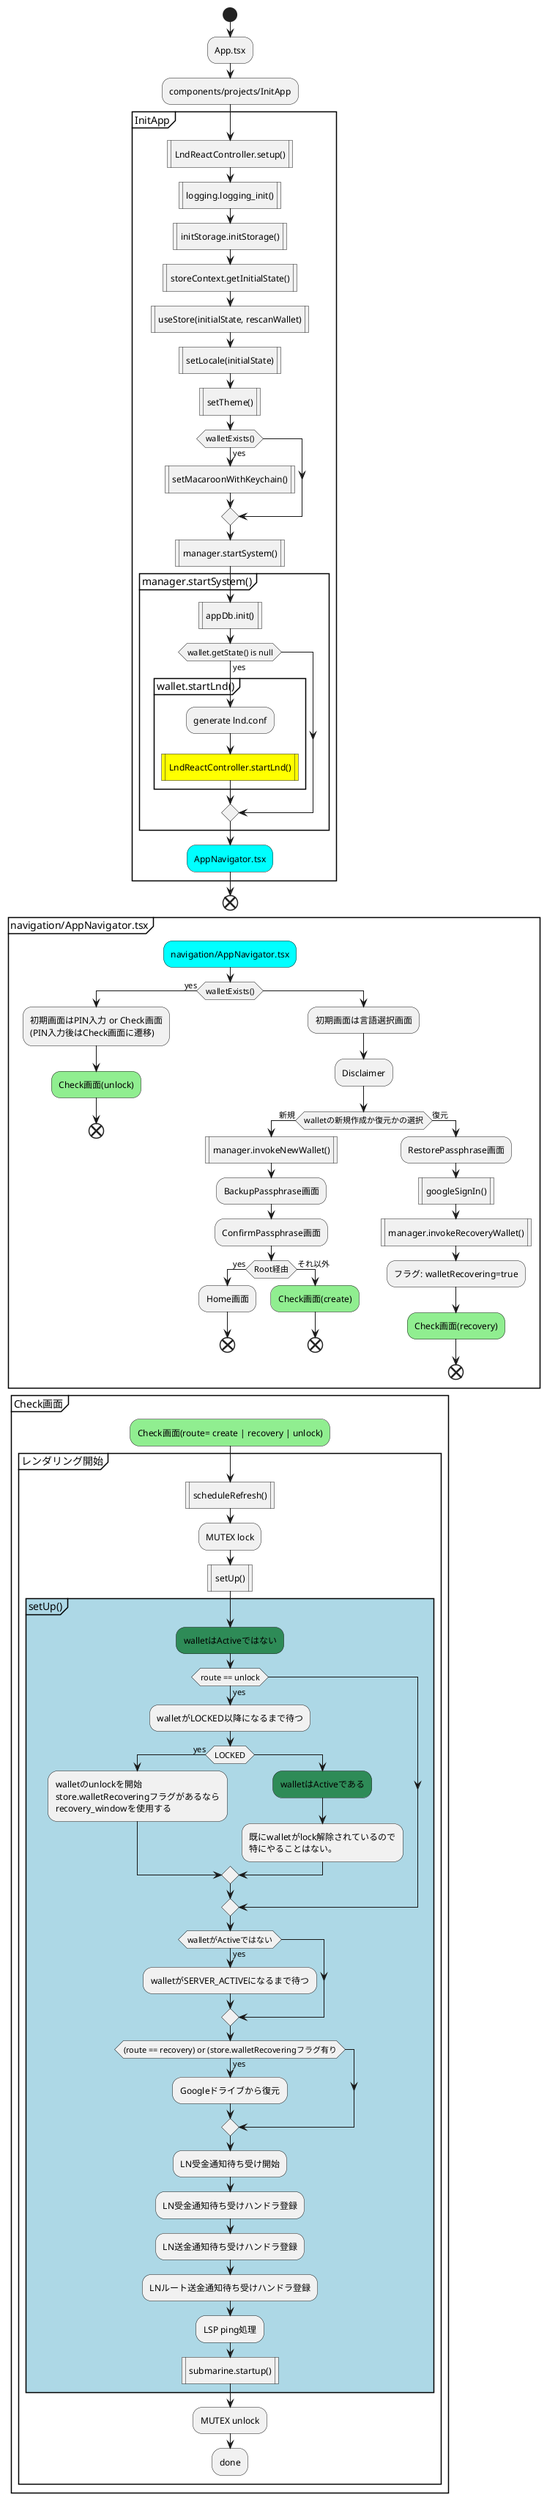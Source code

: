 @startuml wallet startup

start
:App.tsx;
:components/projects/InitApp;
group InitApp
    :LndReactController.setup()|
    :logging.logging_init()|
    :initStorage.initStorage()|
    :storeContext.getInitialState()|
    :useStore(initialState, rescanWallet)|
    :setLocale(initialState)|
    :setTheme()|
    if (walletExists()) then (yes)
        :setMacaroonWithKeychain()|
    endif
    :manager.startSystem()|
    group manager.startSystem()
        :appDb.init()|
        if (wallet.getState() is null) then (yes)
            group wallet.startLnd()
                :generate lnd.conf;
                #Yellow:LndReactController.startLnd()|
            end group
        endif
    end group
    #Cyan:AppNavigator.tsx;
end group
end

group navigation/AppNavigator.tsx
    #Cyan:navigation/AppNavigator.tsx;
    if (walletExists()) then (yes)
        :初期画面はPIN入力 or Check画面\n(PIN入力後はCheck画面に遷移);
        #LightGreen:Check画面(unlock);
        end
    else
        :初期画面は言語選択画面;
        :Disclaimer;
        if (walletの新規作成か復元かの選択) then (新規)
            :manager.invokeNewWallet()|
            :BackupPassphrase画面;
            :ConfirmPassphrase画面;
            if (Root経由) then (yes)
                :Home画面;
                end
            else (それ以外)
                #LightGreen:Check画面(create);
                end
            endif
        else (復元)
            :RestorePassphrase画面;
            :googleSignIn()|
            :manager.invokeRecoveryWallet()|
            :フラグ: walletRecovering=true;
            #LightGreen:Check画面(recovery);
            end
        endif
    endif
end group

group Check画面
    #LightGreen:Check画面(route= create | recovery | unlock);
    group レンダリング開始
        :scheduleRefresh()|
        :MUTEX lock;
        :setUp()|
        partition #LightBlue setUp() {
            #SeaGreen:walletはActiveではない;
            if (route == unlock) then (yes)
                :walletがLOCKED以降になるまで待つ;
                if (LOCKED) then (yes)
                    :walletのunlockを開始
                    store.walletRecoveringフラグがあるなら
                    recovery_windowを使用する;
                else
                    #SeaGreen:walletはActiveである;
                    :既にwalletがlock解除されているので\n特にやることはない。;
                endif
            endif
            if (walletがActiveではない) then (yes)
                :walletがSERVER_ACTIVEになるまで待つ;
            endif
            if ((route == recovery) or (store.walletRecoveringフラグ有り) then (yes)
                :Googleドライブから復元;
            endif
            :LN受金通知待ち受け開始;
            :LN受金通知待ち受けハンドラ登録;
            :LN送金通知待ち受けハンドラ登録;
            :LNルート送金通知待ち受けハンドラ登録;
            :LSP ping処理;
            :submarine.startup()|
        }
        :MUTEX unlock;
        :done;
    end group
end group

@enduml
